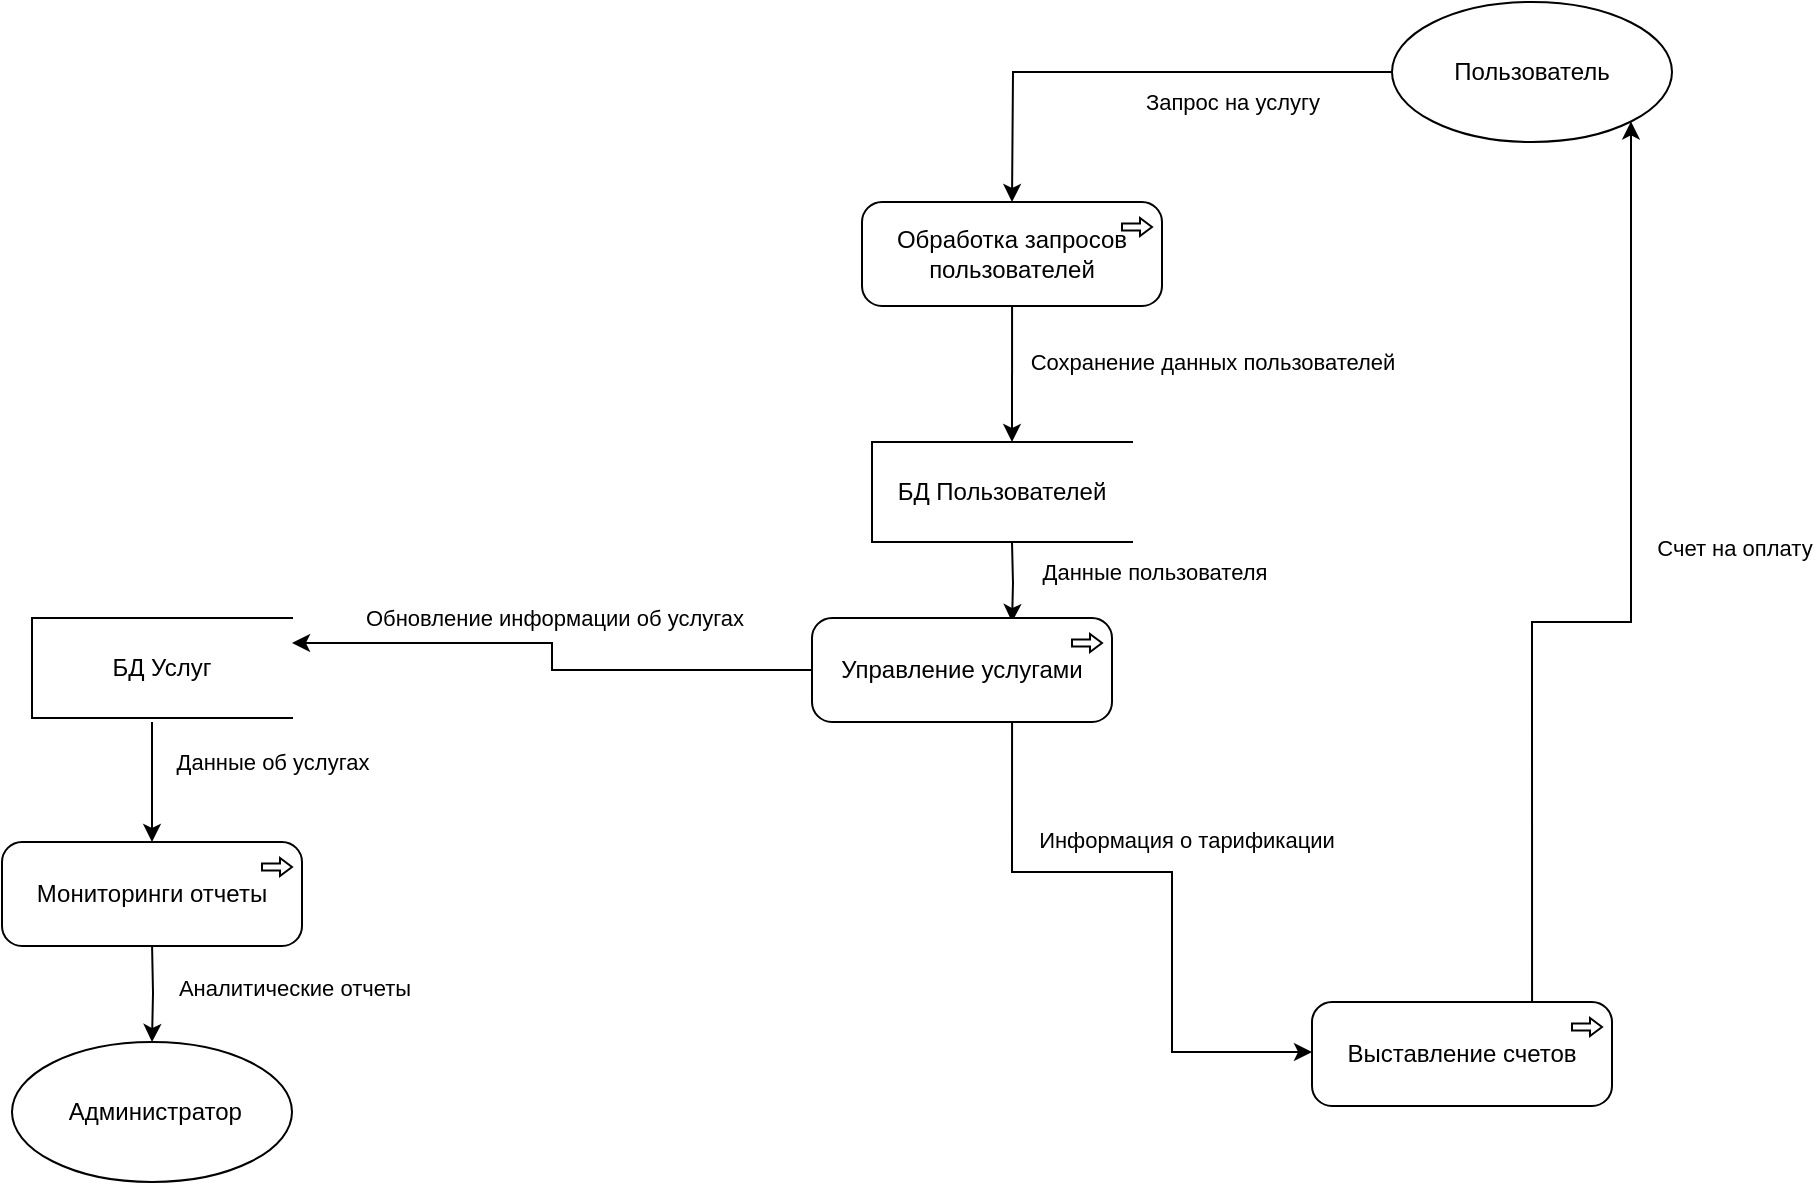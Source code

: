 <mxfile version="26.1.3">
  <diagram name="Страница — 1" id="MXQvTDNEiekCSeKDril9">
    <mxGraphModel dx="1425" dy="2075" grid="1" gridSize="10" guides="1" tooltips="1" connect="1" arrows="1" fold="1" page="1" pageScale="1" pageWidth="827" pageHeight="1169" math="0" shadow="0">
      <root>
        <mxCell id="0" />
        <mxCell id="1" parent="0" />
        <mxCell id="LMiZHLZiGxypcz7NW-JE-44" style="edgeStyle=orthogonalEdgeStyle;rounded=0;orthogonalLoop=1;jettySize=auto;html=1;entryX=0.5;entryY=0;entryDx=0;entryDy=0;" edge="1" parent="1" source="LMiZHLZiGxypcz7NW-JE-46">
          <mxGeometry relative="1" as="geometry">
            <mxPoint x="870" y="780" as="targetPoint" />
          </mxGeometry>
        </mxCell>
        <mxCell id="LMiZHLZiGxypcz7NW-JE-45" value="Запрос на услугу" style="edgeLabel;html=1;align=center;verticalAlign=middle;resizable=0;points=[];" vertex="1" connectable="0" parent="LMiZHLZiGxypcz7NW-JE-44">
          <mxGeometry x="-0.474" y="-1" relative="1" as="geometry">
            <mxPoint x="-13" y="16" as="offset" />
          </mxGeometry>
        </mxCell>
        <mxCell id="LMiZHLZiGxypcz7NW-JE-46" value="Пользователь" style="ellipse;whiteSpace=wrap;html=1;" vertex="1" parent="1">
          <mxGeometry x="1060" y="680" width="140" height="70" as="geometry" />
        </mxCell>
        <mxCell id="LMiZHLZiGxypcz7NW-JE-47" style="edgeStyle=orthogonalEdgeStyle;rounded=0;orthogonalLoop=1;jettySize=auto;html=1;" edge="1" parent="1">
          <mxGeometry relative="1" as="geometry">
            <mxPoint x="870.034" y="830" as="sourcePoint" />
            <mxPoint x="870" y="900" as="targetPoint" />
          </mxGeometry>
        </mxCell>
        <mxCell id="LMiZHLZiGxypcz7NW-JE-48" value="Сохранение данных пользователей" style="edgeLabel;html=1;align=center;verticalAlign=middle;resizable=0;points=[];" vertex="1" connectable="0" parent="LMiZHLZiGxypcz7NW-JE-47">
          <mxGeometry x="-0.286" y="1" relative="1" as="geometry">
            <mxPoint x="99" y="5" as="offset" />
          </mxGeometry>
        </mxCell>
        <mxCell id="LMiZHLZiGxypcz7NW-JE-50" style="edgeStyle=orthogonalEdgeStyle;rounded=0;orthogonalLoop=1;jettySize=auto;html=1;" edge="1" parent="1">
          <mxGeometry relative="1" as="geometry">
            <mxPoint x="870" y="950" as="sourcePoint" />
            <mxPoint x="870.034" y="990.0" as="targetPoint" />
          </mxGeometry>
        </mxCell>
        <mxCell id="LMiZHLZiGxypcz7NW-JE-51" value="Данные пользователя" style="edgeLabel;html=1;align=center;verticalAlign=middle;resizable=0;points=[];" vertex="1" connectable="0" parent="LMiZHLZiGxypcz7NW-JE-50">
          <mxGeometry x="-0.3" y="1" relative="1" as="geometry">
            <mxPoint x="69" as="offset" />
          </mxGeometry>
        </mxCell>
        <mxCell id="LMiZHLZiGxypcz7NW-JE-53" style="edgeStyle=orthogonalEdgeStyle;rounded=0;orthogonalLoop=1;jettySize=auto;html=1;entryX=1;entryY=1;entryDx=0;entryDy=0;" edge="1" parent="1" target="LMiZHLZiGxypcz7NW-JE-46">
          <mxGeometry relative="1" as="geometry">
            <Array as="points">
              <mxPoint x="1130" y="990" />
              <mxPoint x="1180" y="990" />
            </Array>
            <mxPoint x="1130.034" y="1180.0" as="sourcePoint" />
          </mxGeometry>
        </mxCell>
        <mxCell id="LMiZHLZiGxypcz7NW-JE-54" value="Счет на оплату" style="edgeLabel;html=1;align=center;verticalAlign=middle;resizable=0;points=[];" vertex="1" connectable="0" parent="LMiZHLZiGxypcz7NW-JE-53">
          <mxGeometry x="0.129" y="-2" relative="1" as="geometry">
            <mxPoint x="49" as="offset" />
          </mxGeometry>
        </mxCell>
        <mxCell id="LMiZHLZiGxypcz7NW-JE-56" style="edgeStyle=orthogonalEdgeStyle;rounded=0;orthogonalLoop=1;jettySize=auto;html=1;entryX=0;entryY=0.5;entryDx=0;entryDy=0;" edge="1" parent="1">
          <mxGeometry relative="1" as="geometry">
            <Array as="points">
              <mxPoint x="870" y="1115" />
              <mxPoint x="950" y="1115" />
              <mxPoint x="950" y="1205" />
            </Array>
            <mxPoint x="870.034" y="1040.0" as="sourcePoint" />
            <mxPoint x="1020" y="1205.0" as="targetPoint" />
          </mxGeometry>
        </mxCell>
        <mxCell id="LMiZHLZiGxypcz7NW-JE-57" value="Информация о тарификации" style="edgeLabel;html=1;align=center;verticalAlign=middle;resizable=0;points=[];" vertex="1" connectable="0" parent="LMiZHLZiGxypcz7NW-JE-56">
          <mxGeometry x="0.022" y="3" relative="1" as="geometry">
            <mxPoint x="4" y="-22" as="offset" />
          </mxGeometry>
        </mxCell>
        <mxCell id="LMiZHLZiGxypcz7NW-JE-61" style="edgeStyle=orthogonalEdgeStyle;rounded=0;orthogonalLoop=1;jettySize=auto;html=1;entryX=0.5;entryY=0;entryDx=0;entryDy=0;" edge="1" parent="1">
          <mxGeometry relative="1" as="geometry">
            <mxPoint x="440" y="1040" as="sourcePoint" />
            <mxPoint x="440" y="1100" as="targetPoint" />
          </mxGeometry>
        </mxCell>
        <mxCell id="LMiZHLZiGxypcz7NW-JE-62" value="Данные об услугах" style="edgeLabel;html=1;align=center;verticalAlign=middle;resizable=0;points=[];" vertex="1" connectable="0" parent="LMiZHLZiGxypcz7NW-JE-61">
          <mxGeometry x="-0.333" y="-1" relative="1" as="geometry">
            <mxPoint x="61" as="offset" />
          </mxGeometry>
        </mxCell>
        <mxCell id="LMiZHLZiGxypcz7NW-JE-64" style="edgeStyle=orthogonalEdgeStyle;rounded=0;orthogonalLoop=1;jettySize=auto;html=1;entryX=0.5;entryY=0;entryDx=0;entryDy=0;" edge="1" parent="1" target="LMiZHLZiGxypcz7NW-JE-67">
          <mxGeometry relative="1" as="geometry">
            <mxPoint x="440" y="1150" as="sourcePoint" />
          </mxGeometry>
        </mxCell>
        <mxCell id="LMiZHLZiGxypcz7NW-JE-65" value="Аналитические отчеты" style="edgeLabel;html=1;align=center;verticalAlign=middle;resizable=0;points=[];" vertex="1" connectable="0" parent="LMiZHLZiGxypcz7NW-JE-64">
          <mxGeometry x="-0.08" y="3" relative="1" as="geometry">
            <mxPoint x="67" as="offset" />
          </mxGeometry>
        </mxCell>
        <mxCell id="LMiZHLZiGxypcz7NW-JE-67" value="&amp;nbsp;Администратор" style="ellipse;whiteSpace=wrap;html=1;" vertex="1" parent="1">
          <mxGeometry x="370" y="1200" width="140" height="70" as="geometry" />
        </mxCell>
        <mxCell id="LMiZHLZiGxypcz7NW-JE-68" value="БД Пользователей" style="html=1;dashed=0;whiteSpace=wrap;shape=partialRectangle;right=0;" vertex="1" parent="1">
          <mxGeometry x="800" y="900" width="130" height="50" as="geometry" />
        </mxCell>
        <mxCell id="LMiZHLZiGxypcz7NW-JE-70" value="Обработка запросов пользователей" style="html=1;outlineConnect=0;whiteSpace=wrap;shape=mxgraph.archimate3.application;appType=proc;archiType=rounded;" vertex="1" parent="1">
          <mxGeometry x="795" y="780" width="150" height="52" as="geometry" />
        </mxCell>
        <mxCell id="LMiZHLZiGxypcz7NW-JE-71" value="Выставление счетов" style="html=1;outlineConnect=0;whiteSpace=wrap;shape=mxgraph.archimate3.application;appType=proc;archiType=rounded;" vertex="1" parent="1">
          <mxGeometry x="1020" y="1180" width="150" height="52" as="geometry" />
        </mxCell>
        <mxCell id="LMiZHLZiGxypcz7NW-JE-74" style="edgeStyle=orthogonalEdgeStyle;rounded=0;orthogonalLoop=1;jettySize=auto;html=1;entryX=1;entryY=0.25;entryDx=0;entryDy=0;" edge="1" parent="1" source="LMiZHLZiGxypcz7NW-JE-72" target="LMiZHLZiGxypcz7NW-JE-73">
          <mxGeometry relative="1" as="geometry">
            <Array as="points">
              <mxPoint x="640" y="1014" />
              <mxPoint x="640" y="1001" />
            </Array>
          </mxGeometry>
        </mxCell>
        <mxCell id="LMiZHLZiGxypcz7NW-JE-75" value="Обновление информации об услугах" style="edgeLabel;html=1;align=center;verticalAlign=middle;resizable=0;points=[];" vertex="1" connectable="0" parent="LMiZHLZiGxypcz7NW-JE-74">
          <mxGeometry x="0.082" y="1" relative="1" as="geometry">
            <mxPoint x="5" y="-14" as="offset" />
          </mxGeometry>
        </mxCell>
        <mxCell id="LMiZHLZiGxypcz7NW-JE-72" value="Управление услугами" style="html=1;outlineConnect=0;whiteSpace=wrap;shape=mxgraph.archimate3.application;appType=proc;archiType=rounded;" vertex="1" parent="1">
          <mxGeometry x="770" y="988" width="150" height="52" as="geometry" />
        </mxCell>
        <mxCell id="LMiZHLZiGxypcz7NW-JE-73" value="БД Услуг" style="html=1;dashed=0;whiteSpace=wrap;shape=partialRectangle;right=0;" vertex="1" parent="1">
          <mxGeometry x="380" y="988" width="130" height="50" as="geometry" />
        </mxCell>
        <mxCell id="LMiZHLZiGxypcz7NW-JE-76" value="Мониторинги отчеты" style="html=1;outlineConnect=0;whiteSpace=wrap;shape=mxgraph.archimate3.application;appType=proc;archiType=rounded;" vertex="1" parent="1">
          <mxGeometry x="365" y="1100" width="150" height="52" as="geometry" />
        </mxCell>
      </root>
    </mxGraphModel>
  </diagram>
</mxfile>
